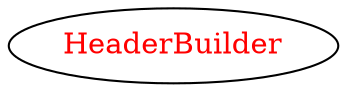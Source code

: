 digraph dependencyGraph {
 concentrate=true;
 ranksep="2.0";
 rankdir="LR"; 
 splines="ortho";
"HeaderBuilder" [fontcolor="red"];
}